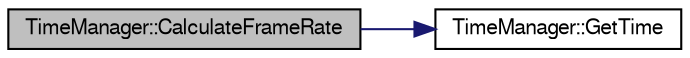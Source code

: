 digraph G
{
  bgcolor="transparent";
  edge [fontname="FreeSans",fontsize=10,labelfontname="FreeSans",labelfontsize=10];
  node [fontname="FreeSans",fontsize=10,shape=record];
  rankdir=LR;
  Node1 [label="TimeManager::CalculateFrameRate",height=0.2,width=0.4,color="black", fillcolor="grey75", style="filled" fontcolor="black"];
  Node1 -> Node2 [color="midnightblue",fontsize=10,style="solid"];
  Node2 [label="TimeManager::GetTime",height=0.2,width=0.4,color="black",URL="$class_time_manager.html#7ba98f4d4ea9a0519007d127a460b259",tooltip="Returns the current world time."];
}
